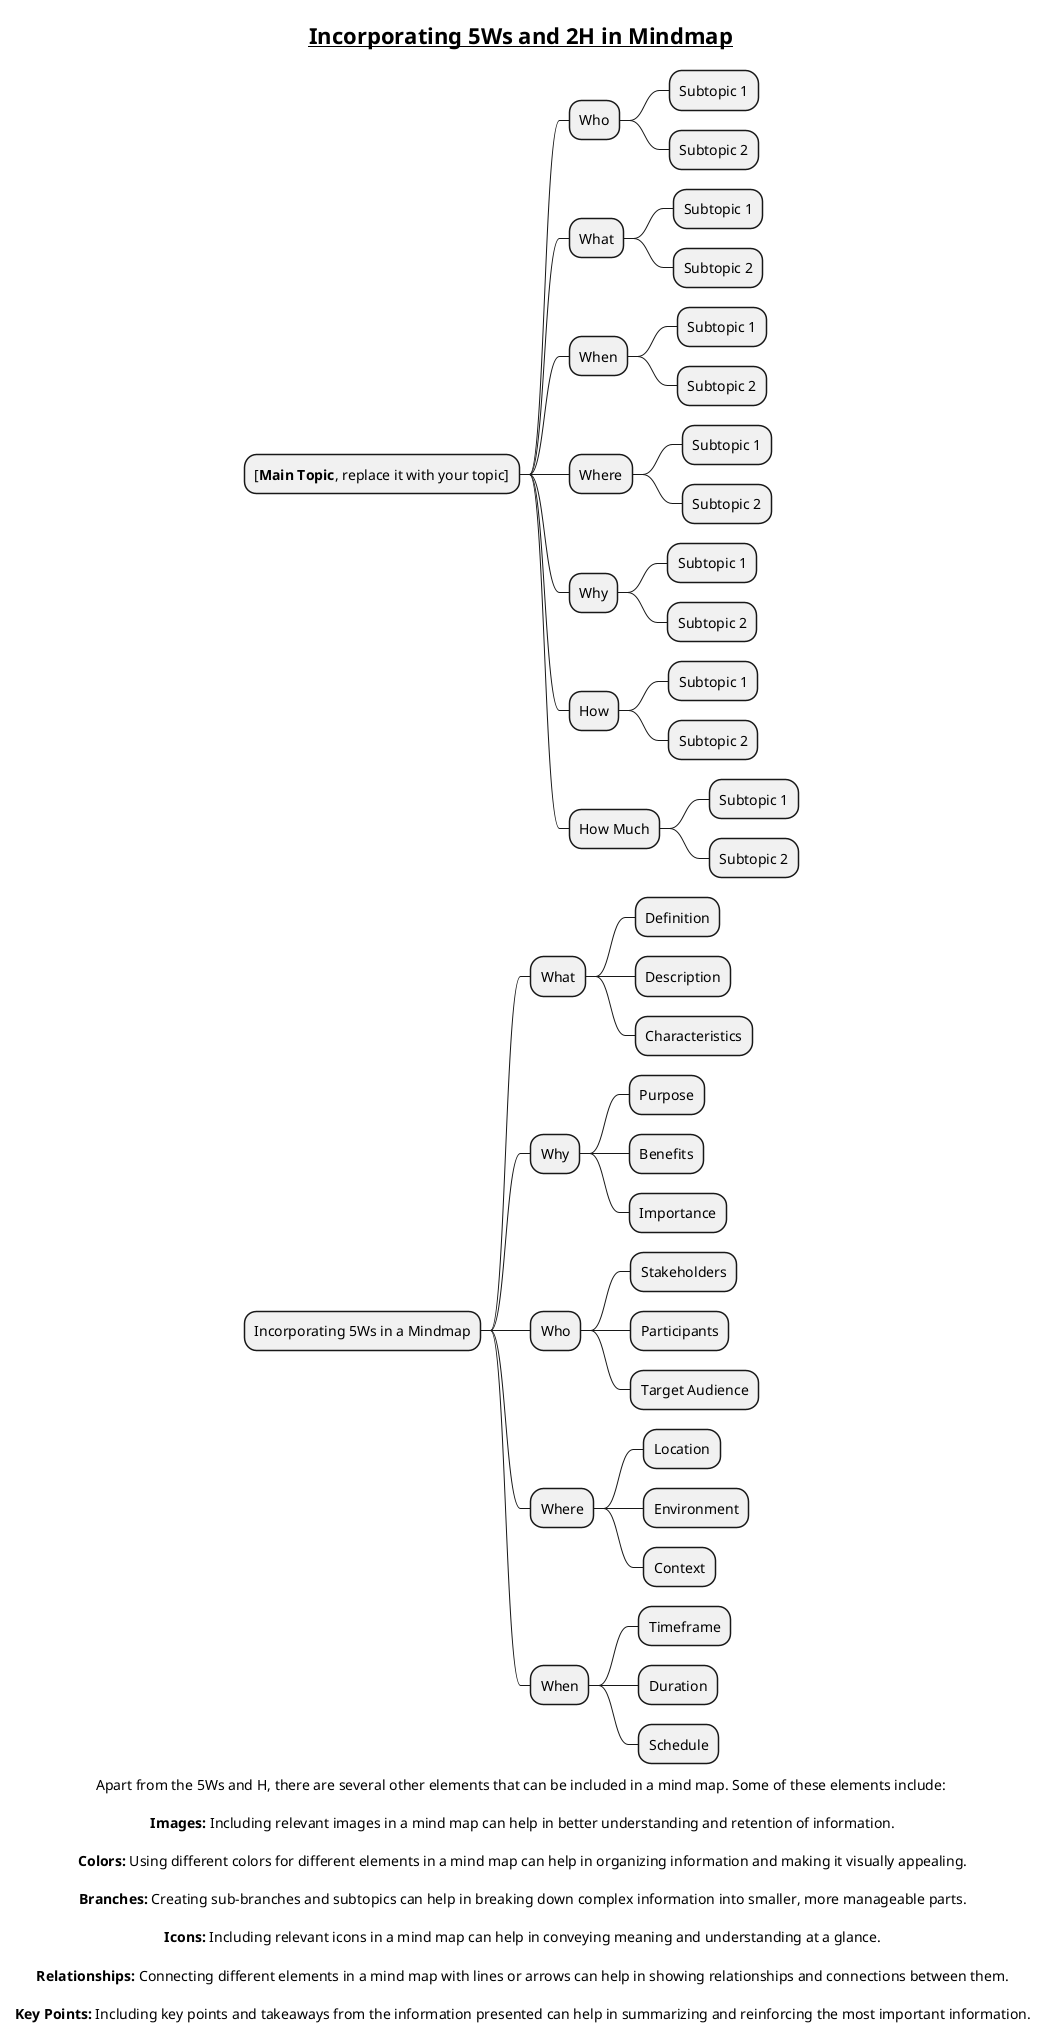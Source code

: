 @startmindmap
title = __Incorporating 5Ws and 2H in Mindmap__
caption Apart from the 5Ws and H, there are several other elements that can be included in a mind map. Some of these elements include:\n\n **Images:** Including relevant images in a mind map can help in better understanding and retention of information.\n\n **Colors:** Using different colors for different elements in a mind map can help in organizing information and making it visually appealing.\n\n **Branches:** Creating sub-branches and subtopics can help in breaking down complex information into smaller, more manageable parts.\n\n **Icons:** Including relevant icons in a mind map can help in conveying meaning and understanding at a glance.\n\n **Relationships:** Connecting different elements in a mind map with lines or arrows can help in showing relationships and connections between them.\n\n **Key Points:** Including key points and takeaways from the information presented can help in summarizing and reinforcing the most important information.

* [**Main Topic**, replace it with your topic]
** Who
*** Subtopic 1
*** Subtopic 2
** What
*** Subtopic 1
*** Subtopic 2
** When
*** Subtopic 1
*** Subtopic 2
** Where
*** Subtopic 1
*** Subtopic 2
** Why
*** Subtopic 1
*** Subtopic 2
** How
*** Subtopic 1
*** Subtopic 2
** How Much
*** Subtopic 1
*** Subtopic 2

* Incorporating 5Ws in a Mindmap
** What
*** Definition
*** Description
*** Characteristics
** Why
*** Purpose
*** Benefits
*** Importance
** Who
*** Stakeholders
*** Participants
*** Target Audience
** Where
*** Location
*** Environment
*** Context
** When
*** Timeframe
*** Duration
*** Schedule

@endmindmap
